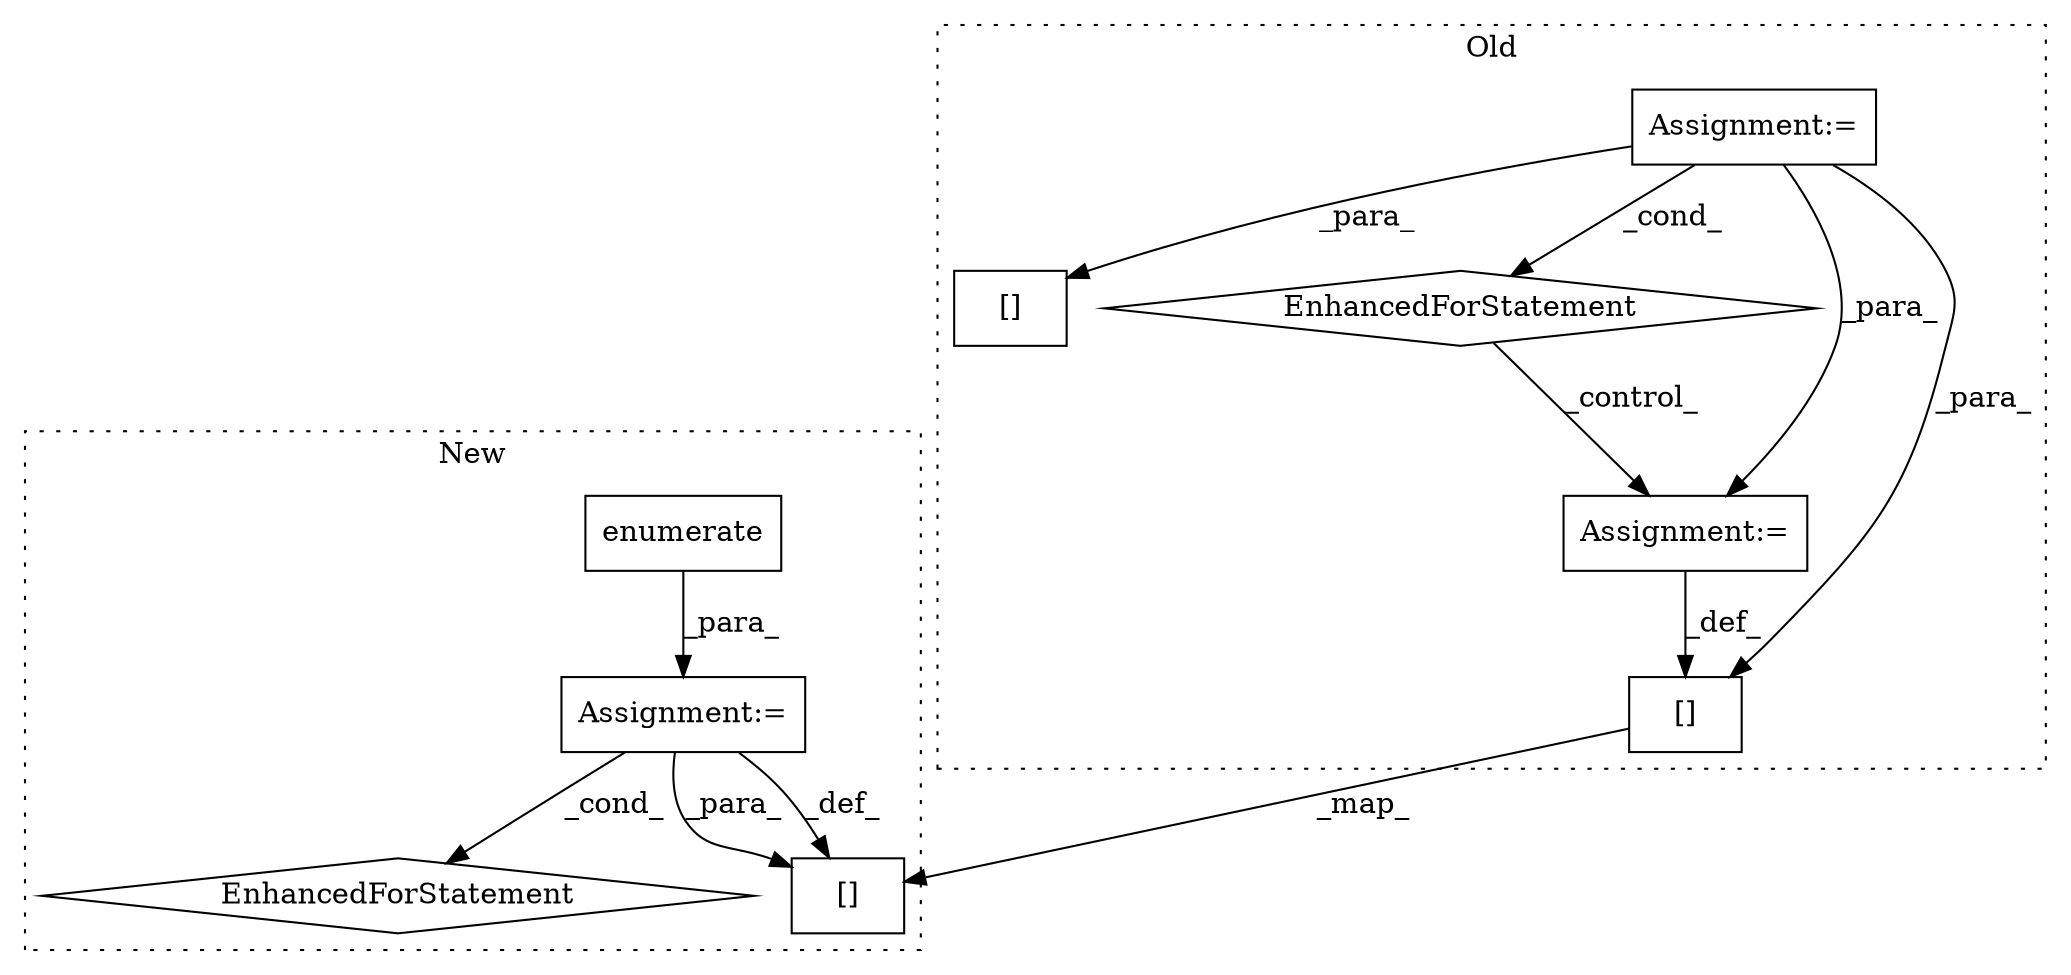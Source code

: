 digraph G {
subgraph cluster0 {
1 [label="[]" a="2" s="80270,80278" l="7,1" shape="box"];
5 [label="Assignment:=" a="7" s="79924,80012" l="53,2" shape="box"];
6 [label="EnhancedForStatement" a="70" s="79924,80012" l="53,2" shape="diamond"];
7 [label="[]" a="2" s="81817,81825" l="7,1" shape="box"];
9 [label="Assignment:=" a="7" s="80027" l="1" shape="box"];
label = "Old";
style="dotted";
}
subgraph cluster1 {
2 [label="enumerate" a="32" s="79463,79564" l="10,1" shape="box"];
3 [label="Assignment:=" a="7" s="79571,79714" l="119,2" shape="box"];
4 [label="EnhancedForStatement" a="70" s="79571,79714" l="119,2" shape="diamond"];
8 [label="[]" a="2" s="81476,81484" l="7,1" shape="box"];
label = "New";
style="dotted";
}
2 -> 3 [label="_para_"];
3 -> 4 [label="_cond_"];
3 -> 8 [label="_para_"];
3 -> 8 [label="_def_"];
5 -> 7 [label="_para_"];
5 -> 1 [label="_para_"];
5 -> 9 [label="_para_"];
5 -> 6 [label="_cond_"];
6 -> 9 [label="_control_"];
7 -> 8 [label="_map_"];
9 -> 7 [label="_def_"];
}